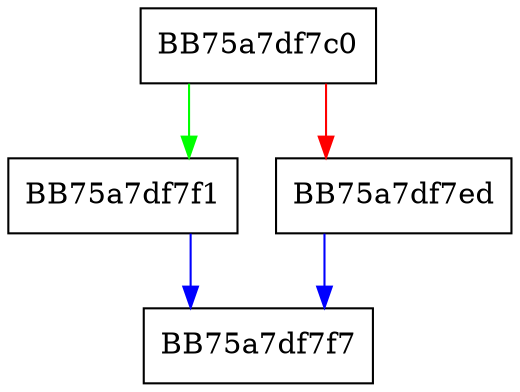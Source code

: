 digraph InsertValue {
  node [shape="box"];
  graph [splines=ortho];
  BB75a7df7c0 -> BB75a7df7f1 [color="green"];
  BB75a7df7c0 -> BB75a7df7ed [color="red"];
  BB75a7df7ed -> BB75a7df7f7 [color="blue"];
  BB75a7df7f1 -> BB75a7df7f7 [color="blue"];
}